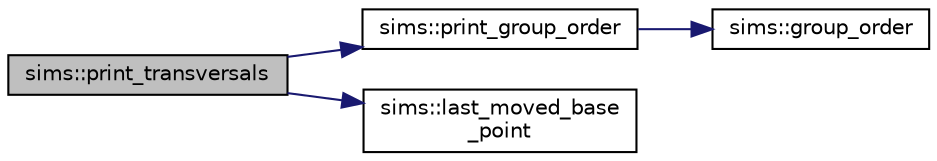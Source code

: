 digraph "sims::print_transversals"
{
  edge [fontname="Helvetica",fontsize="10",labelfontname="Helvetica",labelfontsize="10"];
  node [fontname="Helvetica",fontsize="10",shape=record];
  rankdir="LR";
  Node9554 [label="sims::print_transversals",height=0.2,width=0.4,color="black", fillcolor="grey75", style="filled", fontcolor="black"];
  Node9554 -> Node9555 [color="midnightblue",fontsize="10",style="solid",fontname="Helvetica"];
  Node9555 [label="sims::print_group_order",height=0.2,width=0.4,color="black", fillcolor="white", style="filled",URL="$d9/df3/classsims.html#a2fc3bfc40a993e0a6902374465304c0c"];
  Node9555 -> Node9556 [color="midnightblue",fontsize="10",style="solid",fontname="Helvetica"];
  Node9556 [label="sims::group_order",height=0.2,width=0.4,color="black", fillcolor="white", style="filled",URL="$d9/df3/classsims.html#aa442445175656570fa35febbe790efad"];
  Node9554 -> Node9557 [color="midnightblue",fontsize="10",style="solid",fontname="Helvetica"];
  Node9557 [label="sims::last_moved_base\l_point",height=0.2,width=0.4,color="black", fillcolor="white", style="filled",URL="$d9/df3/classsims.html#ab7549d6212df09ad5fdcc8b5edbe8806"];
}
